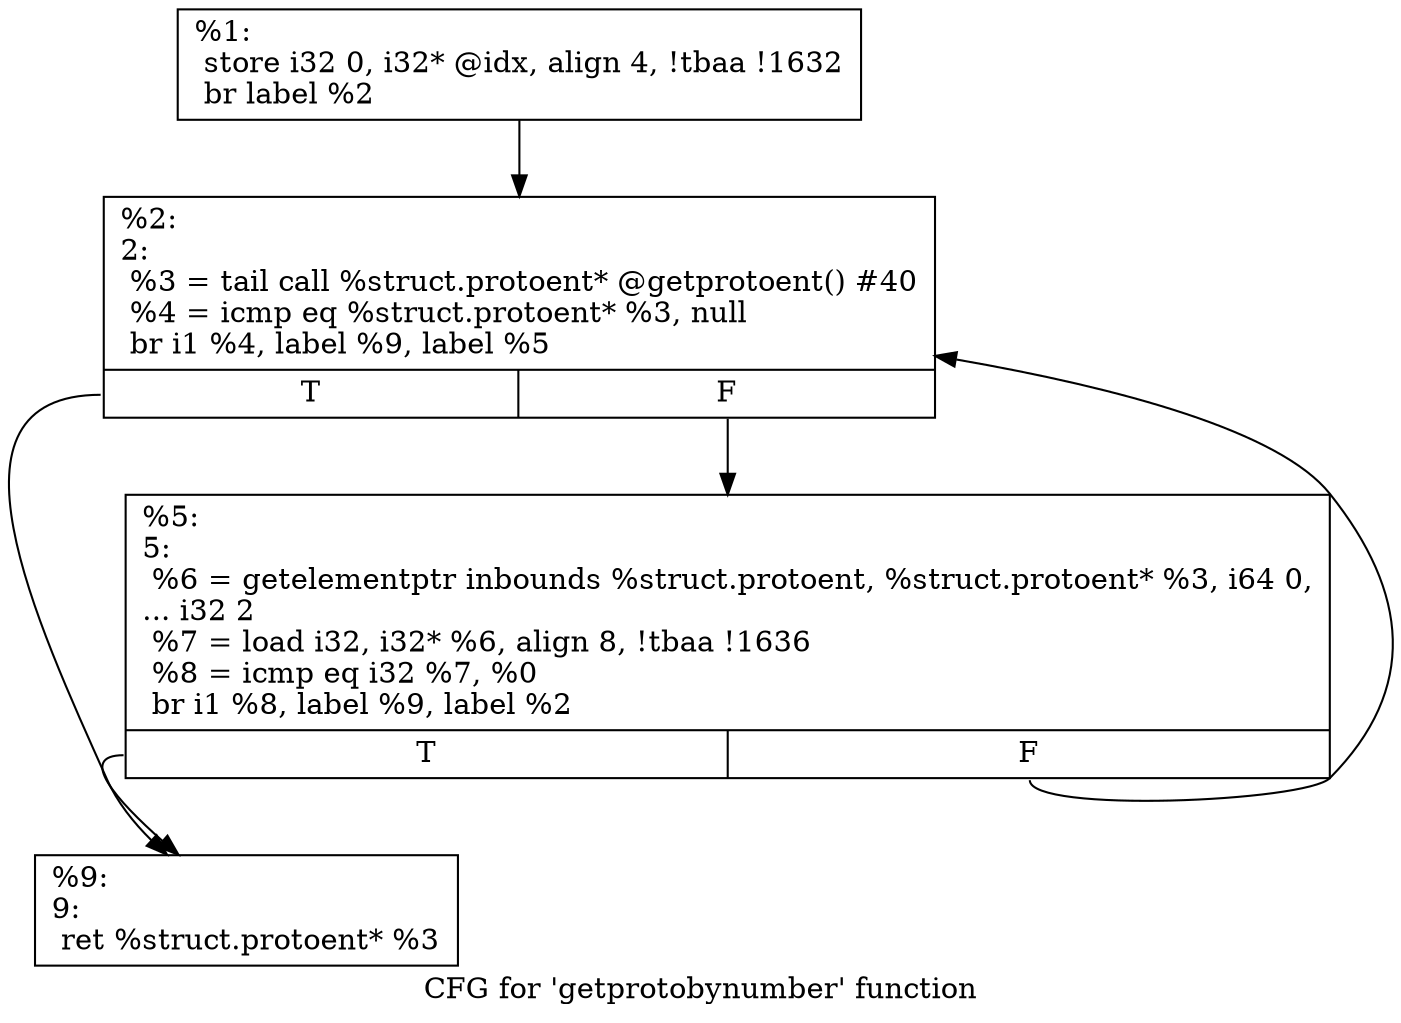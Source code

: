 digraph "CFG for 'getprotobynumber' function" {
	label="CFG for 'getprotobynumber' function";

	Node0x1c35840 [shape=record,label="{%1:\l  store i32 0, i32* @idx, align 4, !tbaa !1632\l  br label %2\l}"];
	Node0x1c35840 -> Node0x1c35e10;
	Node0x1c35e10 [shape=record,label="{%2:\l2:                                                \l  %3 = tail call %struct.protoent* @getprotoent() #40\l  %4 = icmp eq %struct.protoent* %3, null\l  br i1 %4, label %9, label %5\l|{<s0>T|<s1>F}}"];
	Node0x1c35e10:s0 -> Node0x1c35eb0;
	Node0x1c35e10:s1 -> Node0x1c35e60;
	Node0x1c35e60 [shape=record,label="{%5:\l5:                                                \l  %6 = getelementptr inbounds %struct.protoent, %struct.protoent* %3, i64 0,\l... i32 2\l  %7 = load i32, i32* %6, align 8, !tbaa !1636\l  %8 = icmp eq i32 %7, %0\l  br i1 %8, label %9, label %2\l|{<s0>T|<s1>F}}"];
	Node0x1c35e60:s0 -> Node0x1c35eb0;
	Node0x1c35e60:s1 -> Node0x1c35e10;
	Node0x1c35eb0 [shape=record,label="{%9:\l9:                                                \l  ret %struct.protoent* %3\l}"];
}
